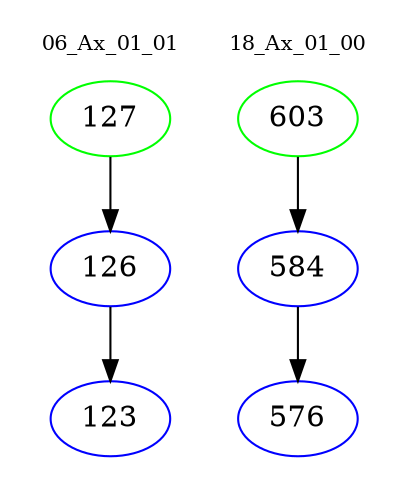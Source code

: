 digraph{
subgraph cluster_0 {
color = white
label = "06_Ax_01_01";
fontsize=10;
T0_127 [label="127", color="green"]
T0_127 -> T0_126 [color="black"]
T0_126 [label="126", color="blue"]
T0_126 -> T0_123 [color="black"]
T0_123 [label="123", color="blue"]
}
subgraph cluster_1 {
color = white
label = "18_Ax_01_00";
fontsize=10;
T1_603 [label="603", color="green"]
T1_603 -> T1_584 [color="black"]
T1_584 [label="584", color="blue"]
T1_584 -> T1_576 [color="black"]
T1_576 [label="576", color="blue"]
}
}
